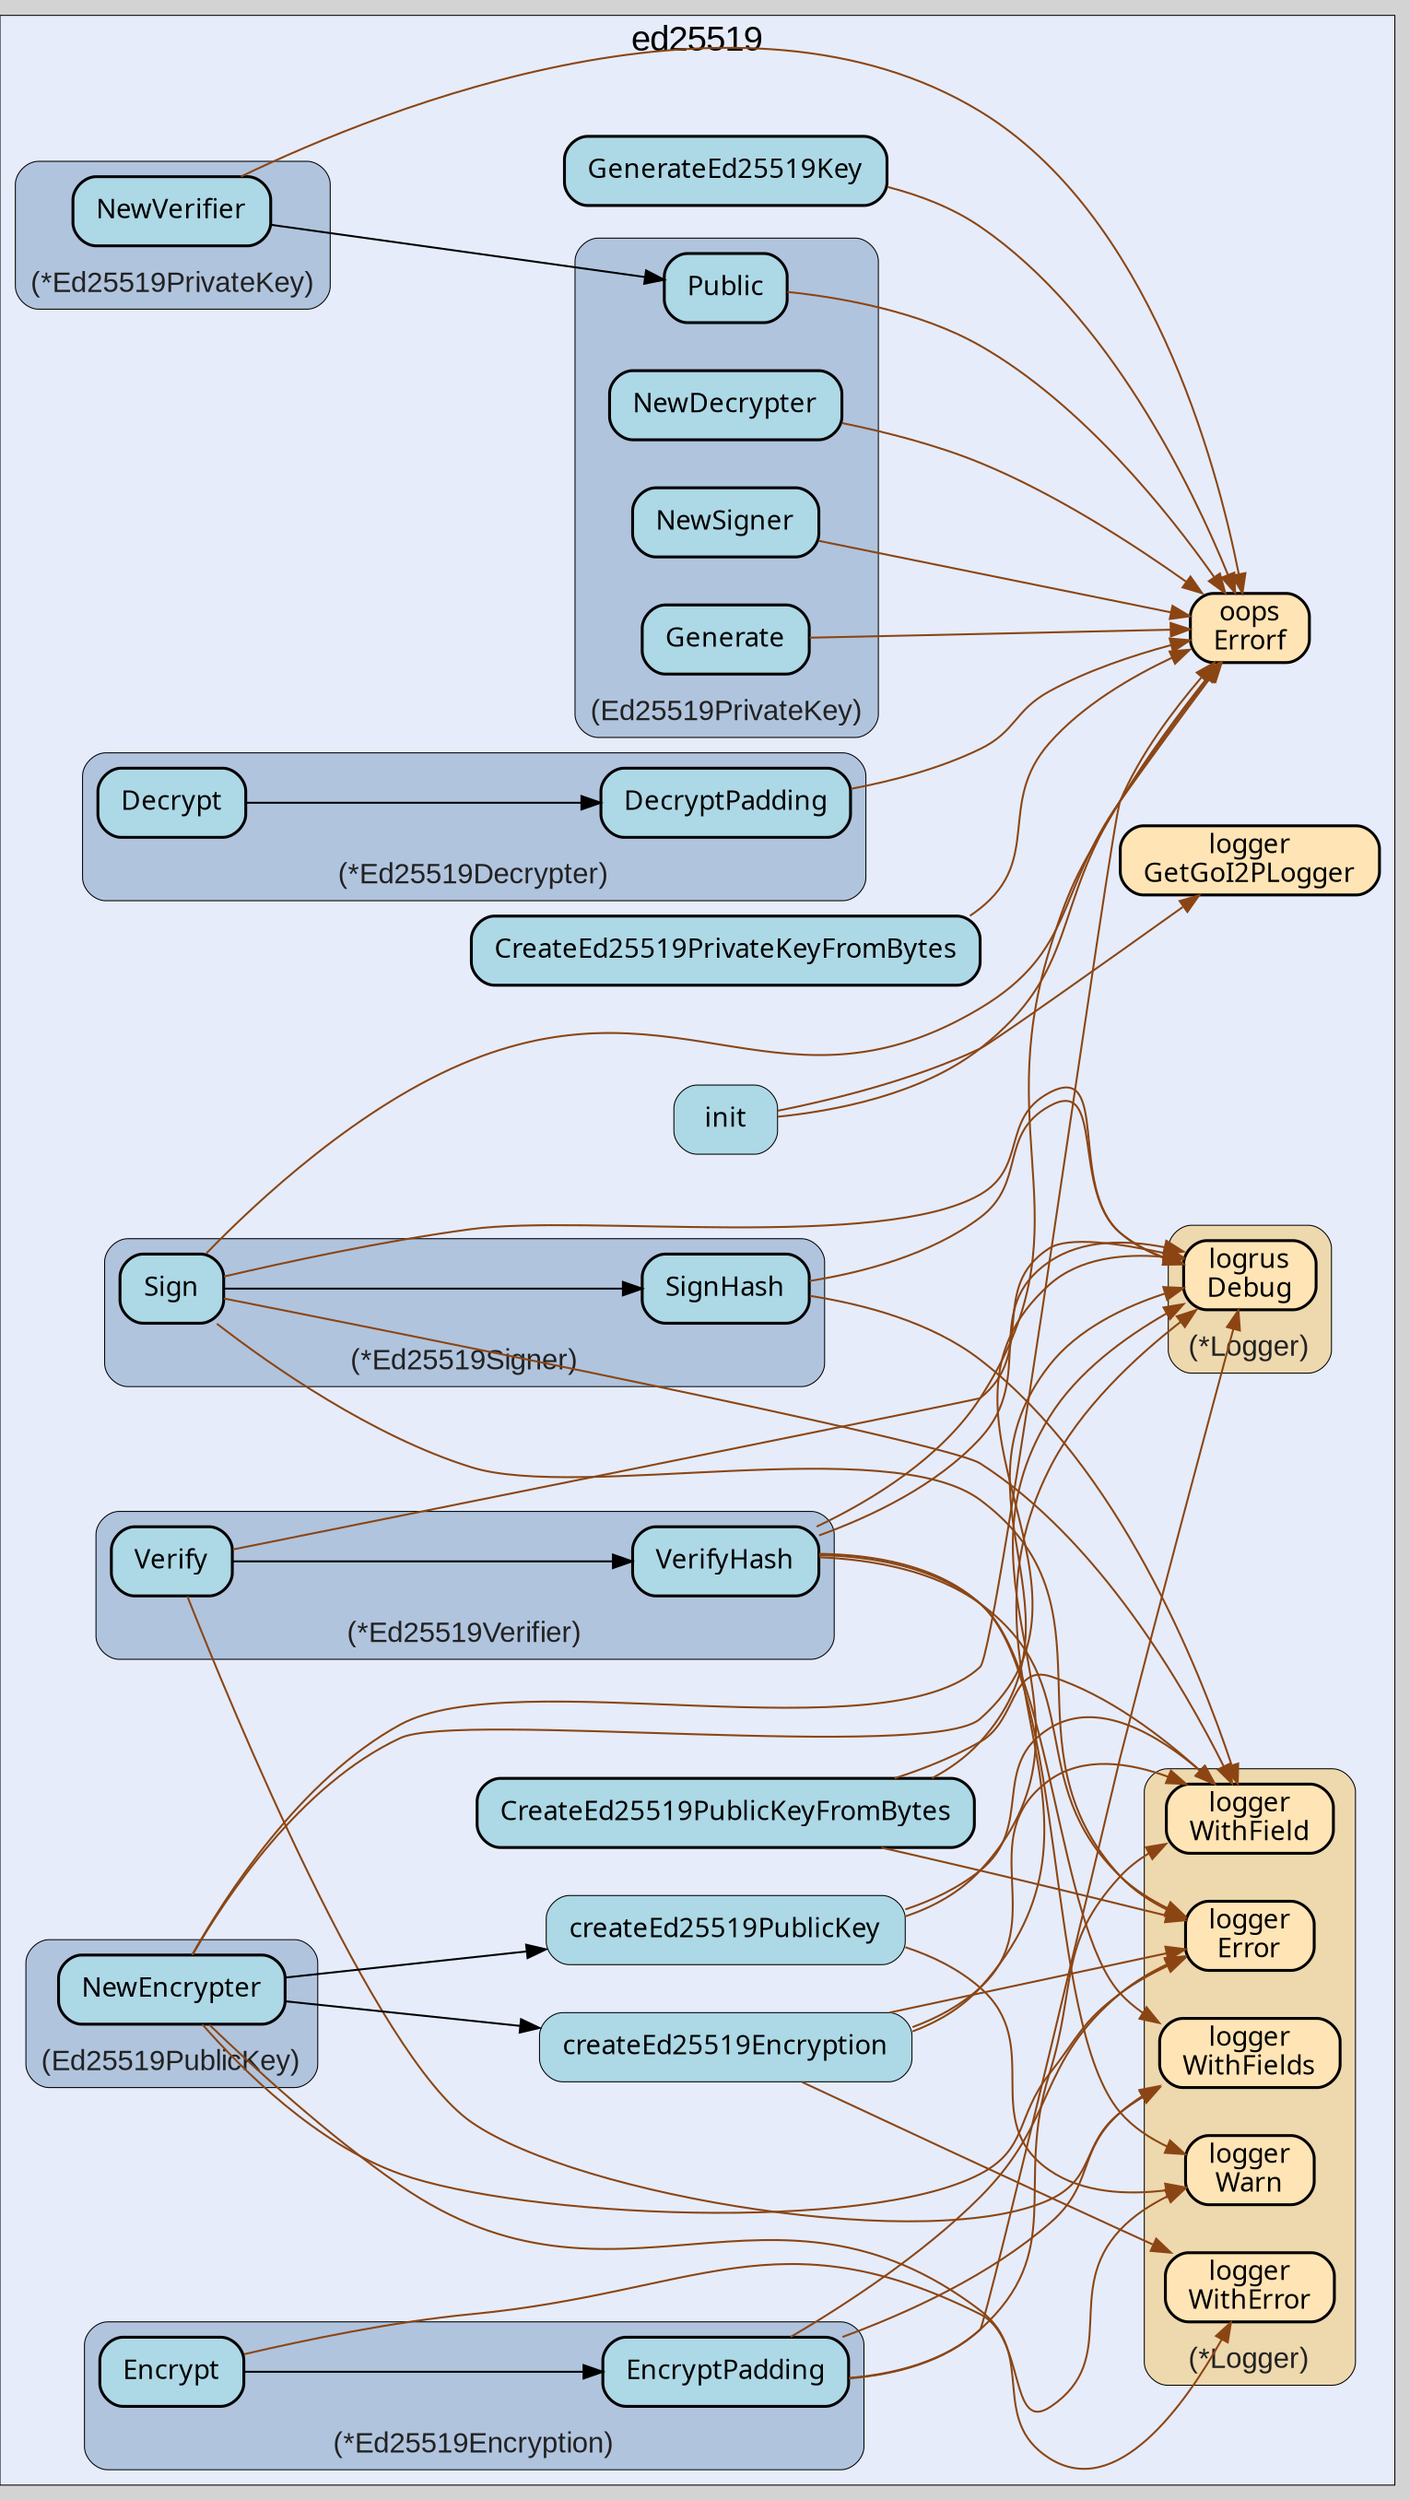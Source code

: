 digraph gocallvis {
    label="";
    labeljust="l";
    fontname="Arial";
    fontsize="14";
    rankdir="LR";
    bgcolor="lightgray";
    style="solid";
    penwidth="0.5";
    pad="0.0";
    nodesep="0.35";

    node [shape="box" style="filled,rounded" fillcolor="honeydew" fontname="Verdana" penwidth="1.0" margin="0.16,0.0"];
    edge [minlen="2"]

    subgraph "cluster_focus" {
        bgcolor="#e6ecfa";
label="ed25519";
labelloc="t";
labeljust="c";
fontsize="18";
        
        "github.com/samber/oops.Errorf" [ label="oops\nErrorf" penwidth="1.5" tooltip="github.com/samber/oops.Errorf | defined in oops.go:34" fillcolor="moccasin" ]
        "github.com/go-i2p/crypto/ed25519.CreateEd25519PublicKeyFromBytes" [ fillcolor="lightblue" label="CreateEd25519PublicKeyFromBytes" penwidth="1.5" tooltip="github.com/go-i2p/crypto/ed25519.CreateEd25519PublicKeyFromBytes | defined in ed25519_public_key.go:58\nat ed25519_public_key.go:59: calling [(*github.com/go-i2p/logger.Logger).WithField]\nat ed25519_public_key.go:62: calling [(*github.com/go-i2p/logger.Logger).WithField]\nat ed25519_public_key.go:62: calling [(*github.com/go-i2p/logger.Logger).Error]\nat ed25519_public_key.go:59: calling [(*github.com/sirupsen/logrus.Logger).Debug]\nat ed25519_public_key.go:67: calling [(*github.com/sirupsen/logrus.Logger).Debug]" ]
        "github.com/go-i2p/crypto/ed25519.createEd25519PublicKey" [ tooltip="github.com/go-i2p/crypto/ed25519.createEd25519PublicKey | defined in ed25519_public_key.go:45\nat ed25519_public_key.go:46: calling [(*github.com/go-i2p/logger.Logger).WithField]\nat ed25519_public_key.go:53: calling [(*github.com/go-i2p/logger.Logger).Warn]\nat ed25519_public_key.go:46: calling [(*github.com/sirupsen/logrus.Logger).Debug]\nat ed25519_public_key.go:51: calling [(*github.com/sirupsen/logrus.Logger).Debug]" fillcolor="lightblue" label="createEd25519PublicKey" penwidth="0.5" ]
        "github.com/go-i2p/crypto/ed25519.createEd25519Encryption" [ tooltip="github.com/go-i2p/crypto/ed25519.createEd25519Encryption | defined in ed25519.go:30\nat ed25519.go:36: calling [(*github.com/go-i2p/logger.Logger).WithField]\nat ed25519.go:57: calling [(*github.com/sirupsen/logrus.Logger).Debug]\nat ed25519.go:46: calling [(*github.com/go-i2p/logger.Logger).WithError]\nat ed25519.go:36: calling [(*github.com/go-i2p/logger.Logger).Error]\nat ed25519.go:46: calling [(*github.com/go-i2p/logger.Logger).Error]" fillcolor="lightblue" label="createEd25519Encryption" penwidth="0.5" ]
        "github.com/go-i2p/crypto/ed25519.GenerateEd25519Key" [ fillcolor="lightblue" label="GenerateEd25519Key" penwidth="1.5" tooltip="github.com/go-i2p/crypto/ed25519.GenerateEd25519Key | defined in ed25519.go:21\nat ed25519.go:24: calling [github.com/samber/oops.Errorf]" ]
        "github.com/go-i2p/crypto/ed25519.init" [ fillcolor="lightblue" label="init" penwidth="0.5" tooltip="github.com/go-i2p/crypto/ed25519.init | defined in .:0\nat ed25519.go:17: calling [github.com/samber/oops.Errorf]\nat ed25519.go:18: calling [github.com/samber/oops.Errorf]\nat ed25519.go:14: calling [github.com/go-i2p/logger.GetGoI2PLogger]" ]
        "github.com/go-i2p/logger.GetGoI2PLogger" [ penwidth="1.5" tooltip="github.com/go-i2p/logger.GetGoI2PLogger | defined in log.go:120" fillcolor="moccasin" label="logger\nGetGoI2PLogger" ]
        "github.com/go-i2p/crypto/ed25519.CreateEd25519PrivateKeyFromBytes" [ fillcolor="lightblue" label="CreateEd25519PrivateKeyFromBytes" penwidth="1.5" tooltip="github.com/go-i2p/crypto/ed25519.CreateEd25519PrivateKeyFromBytes | defined in ed25519_private_key.go:80\nat ed25519_private_key.go:82: calling [github.com/samber/oops.Errorf]" ]
        
        subgraph "cluster_*github.com/go-i2p/crypto/ed25519.Ed25519Decrypter" {
        label="(*Ed25519Decrypter)";
tooltip="type: *github.com/go-i2p/crypto/ed25519.Ed25519Decrypter";
penwidth="0.5";
fontsize="15";
fontcolor="#222222";
labelloc="b";
style="rounded,filled";
fillcolor="lightsteelblue";
        
        "(*github.com/go-i2p/crypto/ed25519.Ed25519Decrypter).DecryptPadding" [ label="DecryptPadding" penwidth="1.5" tooltip="(*github.com/go-i2p/crypto/ed25519.Ed25519Decrypter).DecryptPadding | defined in ed25519_decrypter.go:19\nat ed25519_decrypter.go:21: calling [github.com/samber/oops.Errorf]\nat ed25519_decrypter.go:44: calling [github.com/samber/oops.Errorf]\nat ed25519_decrypter.go:51: calling [github.com/samber/oops.Errorf]\nat ed25519_decrypter.go:60: calling [github.com/samber/oops.Errorf]" fillcolor="lightblue" ]
        "(*github.com/go-i2p/crypto/ed25519.Ed25519Decrypter).Decrypt" [ fillcolor="lightblue" label="Decrypt" penwidth="1.5" tooltip="(*github.com/go-i2p/crypto/ed25519.Ed25519Decrypter).Decrypt | defined in ed25519_decrypter.go:15\nat ed25519_decrypter.go:16: calling [(*github.com/go-i2p/crypto/ed25519.Ed25519Decrypter).DecryptPadding]" ]
        
    }

        subgraph "cluster_*github.com/go-i2p/crypto/ed25519.Ed25519Encryption" {
        fontcolor="#222222";
style="rounded,filled";
label="(*Ed25519Encryption)";
tooltip="type: *github.com/go-i2p/crypto/ed25519.Ed25519Encryption";
penwidth="0.5";
fontsize="15";
labelloc="b";
fillcolor="lightsteelblue";
        
        "(*github.com/go-i2p/crypto/ed25519.Ed25519Encryption).Encrypt" [ fillcolor="lightblue" label="Encrypt" penwidth="1.5" tooltip="(*github.com/go-i2p/crypto/ed25519.Ed25519Encryption).Encrypt | defined in ed25519_encryption.go:14\nat ed25519_encryption.go:15: calling [(*github.com/go-i2p/logger.Logger).Warn]\nat ed25519_encryption.go:16: calling [(*github.com/go-i2p/crypto/ed25519.Ed25519Encryption).EncryptPadding]" ]
        "(*github.com/go-i2p/crypto/ed25519.Ed25519Encryption).EncryptPadding" [ fillcolor="lightblue" label="EncryptPadding" penwidth="1.5" tooltip="(*github.com/go-i2p/crypto/ed25519.Ed25519Encryption).EncryptPadding | defined in ed25519_encryption.go:19\nat ed25519_encryption.go:23: calling [(*github.com/sirupsen/logrus.Logger).Debug]\nat ed25519_encryption.go:50: calling [(*github.com/sirupsen/logrus.Logger).Debug]\nat ed25519_encryption.go:50: calling [(*github.com/go-i2p/logger.Logger).WithField]\nat ed25519_encryption.go:20: calling [(*github.com/go-i2p/logger.Logger).WithFields]\nat ed25519_encryption.go:26: calling [(*github.com/go-i2p/logger.Logger).Error]" ]
        
    }

        subgraph "cluster_*github.com/go-i2p/crypto/ed25519.Ed25519PrivateKey" {
        label="(*Ed25519PrivateKey)";
tooltip="type: *github.com/go-i2p/crypto/ed25519.Ed25519PrivateKey";
fontsize="15";
fontcolor="#222222";
labelloc="b";
penwidth="0.5";
style="rounded,filled";
fillcolor="lightsteelblue";
        
        "(*github.com/go-i2p/crypto/ed25519.Ed25519PrivateKey).NewVerifier" [ label="NewVerifier" penwidth="1.5" tooltip="(*github.com/go-i2p/crypto/ed25519.Ed25519PrivateKey).NewVerifier | defined in ed25519_private_key.go:15\nat ed25519_private_key.go:19: calling [(github.com/go-i2p/crypto/ed25519.Ed25519PrivateKey).Public]\nat ed25519_private_key.go:17: calling [github.com/samber/oops.Errorf]\nat ed25519_private_key.go:21: calling [github.com/samber/oops.Errorf]" fillcolor="lightblue" ]
        
    }

        subgraph "cluster_*github.com/go-i2p/crypto/ed25519.Ed25519Signer" {
        fontsize="15";
fontcolor="#222222";
style="rounded,filled";
tooltip="type: *github.com/go-i2p/crypto/ed25519.Ed25519Signer";
penwidth="0.5";
labelloc="b";
fillcolor="lightsteelblue";
label="(*Ed25519Signer)";
        
        "(*github.com/go-i2p/crypto/ed25519.Ed25519Signer).Sign" [ tooltip="(*github.com/go-i2p/crypto/ed25519.Ed25519Signer).Sign | defined in ed25519_signer.go:14\nat ed25519_signer.go:23: calling [(*github.com/go-i2p/crypto/ed25519.Ed25519Signer).SignHash]\nat ed25519_signer.go:19: calling [github.com/samber/oops.Errorf]\nat ed25519_signer.go:15: calling [(*github.com/sirupsen/logrus.Logger).Debug]\nat ed25519_signer.go:18: calling [(*github.com/go-i2p/logger.Logger).Error]\nat ed25519_signer.go:15: calling [(*github.com/go-i2p/logger.Logger).WithField]" fillcolor="lightblue" label="Sign" penwidth="1.5" ]
        "(*github.com/go-i2p/crypto/ed25519.Ed25519Signer).SignHash" [ fillcolor="lightblue" label="SignHash" penwidth="1.5" tooltip="(*github.com/go-i2p/crypto/ed25519.Ed25519Signer).SignHash | defined in ed25519_signer.go:27\nat ed25519_signer.go:28: calling [(*github.com/sirupsen/logrus.Logger).Debug]\nat ed25519_signer.go:30: calling [(*github.com/sirupsen/logrus.Logger).Debug]\nat ed25519_signer.go:28: calling [(*github.com/go-i2p/logger.Logger).WithField]\nat ed25519_signer.go:30: calling [(*github.com/go-i2p/logger.Logger).WithField]" ]
        
    }

        subgraph "cluster_*github.com/go-i2p/crypto/ed25519.Ed25519Verifier" {
        fontsize="15";
style="rounded,filled";
label="(*Ed25519Verifier)";
penwidth="0.5";
fontcolor="#222222";
labelloc="b";
fillcolor="lightsteelblue";
tooltip="type: *github.com/go-i2p/crypto/ed25519.Ed25519Verifier";
        
        "(*github.com/go-i2p/crypto/ed25519.Ed25519Verifier).Verify" [ fillcolor="lightblue" label="Verify" penwidth="1.5" tooltip="(*github.com/go-i2p/crypto/ed25519.Ed25519Verifier).Verify | defined in ed25519_verifier.go:43\nat ed25519_verifier.go:50: calling [(*github.com/go-i2p/crypto/ed25519.Ed25519Verifier).VerifyHash]\nat ed25519_verifier.go:47: calling [(*github.com/sirupsen/logrus.Logger).Debug]\nat ed25519_verifier.go:44: calling [(*github.com/go-i2p/logger.Logger).WithFields]" ]
        "(*github.com/go-i2p/crypto/ed25519.Ed25519Verifier).VerifyHash" [ fillcolor="lightblue" label="VerifyHash" penwidth="1.5" tooltip="(*github.com/go-i2p/crypto/ed25519.Ed25519Verifier).VerifyHash | defined in ed25519_verifier.go:16\nat ed25519_verifier.go:20: calling [(*github.com/sirupsen/logrus.Logger).Debug]\nat ed25519_verifier.go:38: calling [(*github.com/sirupsen/logrus.Logger).Debug]\nat ed25519_verifier.go:23: calling [(*github.com/go-i2p/logger.Logger).Error]\nat ed25519_verifier.go:28: calling [(*github.com/go-i2p/logger.Logger).Error]\nat ed25519_verifier.go:35: calling [(*github.com/go-i2p/logger.Logger).Warn]\nat ed25519_verifier.go:17: calling [(*github.com/go-i2p/logger.Logger).WithFields]\nat ed25519_verifier.go:29: calling [github.com/samber/oops.Errorf]\nat ed25519_verifier.go:36: calling [github.com/samber/oops.Errorf]" ]
        
    }

        subgraph "cluster_*github.com/go-i2p/logger.Logger" {
        style="rounded,filled";
fillcolor="wheat2";
label="(*Logger)";
tooltip="type: *github.com/go-i2p/logger.Logger";
penwidth="0.5";
fontsize="15";
fontcolor="#222222";
labelloc="b";
        
        "(*github.com/go-i2p/logger.Logger).WithFields" [ fillcolor="moccasin" label="logger\nWithFields" penwidth="1.5" tooltip="(*github.com/go-i2p/logger.Logger).WithFields | defined in log.go:60" ]
        "(*github.com/go-i2p/logger.Logger).Error" [ fillcolor="moccasin" label="logger\nError" penwidth="1.5" tooltip="(*github.com/go-i2p/logger.Logger).Error | defined in log.go:42" ]
        "(*github.com/go-i2p/logger.Logger).Warn" [ label="logger\nWarn" penwidth="1.5" tooltip="(*github.com/go-i2p/logger.Logger).Warn | defined in log.go:30" fillcolor="moccasin" ]
        "(*github.com/go-i2p/logger.Logger).WithField" [ fillcolor="moccasin" label="logger\nWithField" penwidth="1.5" tooltip="(*github.com/go-i2p/logger.Logger).WithField | defined in log.go:54" ]
        "(*github.com/go-i2p/logger.Logger).WithError" [ fillcolor="moccasin" label="logger\nWithError" penwidth="1.5" tooltip="(*github.com/go-i2p/logger.Logger).WithError | defined in log.go:66" ]
        
    }

        subgraph "cluster_*github.com/sirupsen/logrus.Logger" {
        fillcolor="wheat2";
label="(*Logger)";
tooltip="type: *github.com/sirupsen/logrus.Logger";
penwidth="0.5";
fontsize="15";
fontcolor="#222222";
labelloc="b";
style="rounded,filled";
        
        "(*github.com/sirupsen/logrus.Logger).Debug" [ fillcolor="moccasin" label="logrus\nDebug" penwidth="1.5" tooltip="(*github.com/sirupsen/logrus.Logger).Debug | defined in logger.go:221" ]
        
    }

        subgraph "cluster_github.com/go-i2p/crypto/ed25519.Ed25519PrivateKey" {
        labelloc="b";
label="(Ed25519PrivateKey)";
tooltip="type: github.com/go-i2p/crypto/ed25519.Ed25519PrivateKey";
fontcolor="#222222";
style="rounded,filled";
fillcolor="lightsteelblue";
penwidth="0.5";
fontsize="15";
        
        "(github.com/go-i2p/crypto/ed25519.Ed25519PrivateKey).Public" [ fillcolor="lightblue" label="Public" penwidth="1.5" tooltip="(github.com/go-i2p/crypto/ed25519.Ed25519PrivateKey).Public | defined in ed25519_private_key.go:68\nat ed25519_private_key.go:71: calling [github.com/samber/oops.Errorf]" ]
        "(github.com/go-i2p/crypto/ed25519.Ed25519PrivateKey).Generate" [ fillcolor="lightblue" label="Generate" penwidth="1.5" tooltip="(github.com/go-i2p/crypto/ed25519.Ed25519PrivateKey).Generate | defined in ed25519_private_key.go:57\nat ed25519_private_key.go:60: calling [github.com/samber/oops.Errorf]" ]
        "(github.com/go-i2p/crypto/ed25519.Ed25519PrivateKey).NewSigner" [ fillcolor="lightblue" label="NewSigner" penwidth="1.5" tooltip="(github.com/go-i2p/crypto/ed25519.Ed25519PrivateKey).NewSigner | defined in ed25519_private_key.go:46\nat ed25519_private_key.go:48: calling [github.com/samber/oops.Errorf]" ]
        "(github.com/go-i2p/crypto/ed25519.Ed25519PrivateKey).NewDecrypter" [ tooltip="(github.com/go-i2p/crypto/ed25519.Ed25519PrivateKey).NewDecrypter | defined in ed25519_private_key.go:36\nat ed25519_private_key.go:38: calling [github.com/samber/oops.Errorf]" fillcolor="lightblue" label="NewDecrypter" penwidth="1.5" ]
        
    }

        subgraph "cluster_github.com/go-i2p/crypto/ed25519.Ed25519PublicKey" {
        style="rounded,filled";
label="(Ed25519PublicKey)";
penwidth="0.5";
labelloc="b";
fillcolor="lightsteelblue";
tooltip="type: github.com/go-i2p/crypto/ed25519.Ed25519PublicKey";
fontsize="15";
fontcolor="#222222";
        
        "(github.com/go-i2p/crypto/ed25519.Ed25519PublicKey).NewEncrypter" [ label="NewEncrypter" penwidth="1.5" tooltip="(github.com/go-i2p/crypto/ed25519.Ed25519PublicKey).NewEncrypter | defined in ed25519_public_key.go:28\nat ed25519_public_key.go:29: calling [(*github.com/sirupsen/logrus.Logger).Debug]\nat ed25519_public_key.go:41: calling [(*github.com/sirupsen/logrus.Logger).Debug]\nat ed25519_public_key.go:35: calling [github.com/go-i2p/crypto/ed25519.createEd25519Encryption]\nat ed25519_public_key.go:37: calling [(*github.com/go-i2p/logger.Logger).Error]\nat ed25519_public_key.go:30: calling [github.com/go-i2p/crypto/ed25519.createEd25519PublicKey]\nat ed25519_public_key.go:32: calling [github.com/samber/oops.Errorf]\nat ed25519_public_key.go:37: calling [(*github.com/go-i2p/logger.Logger).WithError]" fillcolor="lightblue" ]
        
    }

    }

    "(*github.com/go-i2p/crypto/ed25519.Ed25519Signer).SignHash" -> "(*github.com/sirupsen/logrus.Logger).Debug" [ color="saddlebrown" tooltip="at ed25519_signer.go:28: calling [(*github.com/sirupsen/logrus.Logger).Debug]\nat ed25519_signer.go:30: calling [(*github.com/sirupsen/logrus.Logger).Debug]" ]
    "(github.com/go-i2p/crypto/ed25519.Ed25519PrivateKey).Generate" -> "github.com/samber/oops.Errorf" [ tooltip="at ed25519_private_key.go:60: calling [github.com/samber/oops.Errorf]" color="saddlebrown" ]
    "(*github.com/go-i2p/crypto/ed25519.Ed25519Encryption).Encrypt" -> "(*github.com/go-i2p/logger.Logger).Warn" [ color="saddlebrown" tooltip="at ed25519_encryption.go:15: calling [(*github.com/go-i2p/logger.Logger).Warn]" ]
    "github.com/go-i2p/crypto/ed25519.CreateEd25519PublicKeyFromBytes" -> "(*github.com/go-i2p/logger.Logger).WithField" [ color="saddlebrown" tooltip="at ed25519_public_key.go:59: calling [(*github.com/go-i2p/logger.Logger).WithField]\nat ed25519_public_key.go:62: calling [(*github.com/go-i2p/logger.Logger).WithField]" ]
    "(*github.com/go-i2p/crypto/ed25519.Ed25519Decrypter).Decrypt" -> "(*github.com/go-i2p/crypto/ed25519.Ed25519Decrypter).DecryptPadding" [ tooltip="at ed25519_decrypter.go:16: calling [(*github.com/go-i2p/crypto/ed25519.Ed25519Decrypter).DecryptPadding]" ]
    "(github.com/go-i2p/crypto/ed25519.Ed25519PublicKey).NewEncrypter" -> "(*github.com/sirupsen/logrus.Logger).Debug" [ color="saddlebrown" tooltip="at ed25519_public_key.go:29: calling [(*github.com/sirupsen/logrus.Logger).Debug]\nat ed25519_public_key.go:41: calling [(*github.com/sirupsen/logrus.Logger).Debug]" ]
    "(github.com/go-i2p/crypto/ed25519.Ed25519PublicKey).NewEncrypter" -> "github.com/go-i2p/crypto/ed25519.createEd25519Encryption" [ tooltip="at ed25519_public_key.go:35: calling [github.com/go-i2p/crypto/ed25519.createEd25519Encryption]" ]
    "(*github.com/go-i2p/crypto/ed25519.Ed25519Signer).Sign" -> "(*github.com/go-i2p/crypto/ed25519.Ed25519Signer).SignHash" [ tooltip="at ed25519_signer.go:23: calling [(*github.com/go-i2p/crypto/ed25519.Ed25519Signer).SignHash]" ]
    "(*github.com/go-i2p/crypto/ed25519.Ed25519PrivateKey).NewVerifier" -> "(github.com/go-i2p/crypto/ed25519.Ed25519PrivateKey).Public" [ tooltip="at ed25519_private_key.go:19: calling [(github.com/go-i2p/crypto/ed25519.Ed25519PrivateKey).Public]" ]
    "(*github.com/go-i2p/crypto/ed25519.Ed25519Verifier).Verify" -> "(*github.com/go-i2p/crypto/ed25519.Ed25519Verifier).VerifyHash" [ tooltip="at ed25519_verifier.go:50: calling [(*github.com/go-i2p/crypto/ed25519.Ed25519Verifier).VerifyHash]" ]
    "(github.com/go-i2p/crypto/ed25519.Ed25519PrivateKey).Public" -> "github.com/samber/oops.Errorf" [ color="saddlebrown" tooltip="at ed25519_private_key.go:71: calling [github.com/samber/oops.Errorf]" ]
    "github.com/go-i2p/crypto/ed25519.CreateEd25519PrivateKeyFromBytes" -> "github.com/samber/oops.Errorf" [ color="saddlebrown" tooltip="at ed25519_private_key.go:82: calling [github.com/samber/oops.Errorf]" ]
    "(*github.com/go-i2p/crypto/ed25519.Ed25519Verifier).VerifyHash" -> "(*github.com/sirupsen/logrus.Logger).Debug" [ tooltip="at ed25519_verifier.go:20: calling [(*github.com/sirupsen/logrus.Logger).Debug]\nat ed25519_verifier.go:38: calling [(*github.com/sirupsen/logrus.Logger).Debug]" color="saddlebrown" ]
    "github.com/go-i2p/crypto/ed25519.GenerateEd25519Key" -> "github.com/samber/oops.Errorf" [ tooltip="at ed25519.go:24: calling [github.com/samber/oops.Errorf]" color="saddlebrown" ]
    "(*github.com/go-i2p/crypto/ed25519.Ed25519Signer).Sign" -> "github.com/samber/oops.Errorf" [ color="saddlebrown" tooltip="at ed25519_signer.go:19: calling [github.com/samber/oops.Errorf]" ]
    "(*github.com/go-i2p/crypto/ed25519.Ed25519PrivateKey).NewVerifier" -> "github.com/samber/oops.Errorf" [ color="saddlebrown" tooltip="at ed25519_private_key.go:17: calling [github.com/samber/oops.Errorf]\nat ed25519_private_key.go:21: calling [github.com/samber/oops.Errorf]" ]
    "(*github.com/go-i2p/crypto/ed25519.Ed25519Encryption).EncryptPadding" -> "(*github.com/sirupsen/logrus.Logger).Debug" [ color="saddlebrown" tooltip="at ed25519_encryption.go:23: calling [(*github.com/sirupsen/logrus.Logger).Debug]\nat ed25519_encryption.go:50: calling [(*github.com/sirupsen/logrus.Logger).Debug]" ]
    "github.com/go-i2p/crypto/ed25519.init" -> "github.com/samber/oops.Errorf" [ color="saddlebrown" tooltip="at ed25519.go:17: calling [github.com/samber/oops.Errorf]\nat ed25519.go:18: calling [github.com/samber/oops.Errorf]" ]
    "(*github.com/go-i2p/crypto/ed25519.Ed25519Verifier).Verify" -> "(*github.com/sirupsen/logrus.Logger).Debug" [ tooltip="at ed25519_verifier.go:47: calling [(*github.com/sirupsen/logrus.Logger).Debug]" color="saddlebrown" ]
    "github.com/go-i2p/crypto/ed25519.CreateEd25519PublicKeyFromBytes" -> "(*github.com/go-i2p/logger.Logger).Error" [ color="saddlebrown" tooltip="at ed25519_public_key.go:62: calling [(*github.com/go-i2p/logger.Logger).Error]" ]
    "(github.com/go-i2p/crypto/ed25519.Ed25519PrivateKey).NewSigner" -> "github.com/samber/oops.Errorf" [ color="saddlebrown" tooltip="at ed25519_private_key.go:48: calling [github.com/samber/oops.Errorf]" ]
    "(*github.com/go-i2p/crypto/ed25519.Ed25519Encryption).EncryptPadding" -> "(*github.com/go-i2p/logger.Logger).WithField" [ color="saddlebrown" tooltip="at ed25519_encryption.go:50: calling [(*github.com/go-i2p/logger.Logger).WithField]" ]
    "(*github.com/go-i2p/crypto/ed25519.Ed25519Encryption).Encrypt" -> "(*github.com/go-i2p/crypto/ed25519.Ed25519Encryption).EncryptPadding" [ tooltip="at ed25519_encryption.go:16: calling [(*github.com/go-i2p/crypto/ed25519.Ed25519Encryption).EncryptPadding]" ]
    "github.com/go-i2p/crypto/ed25519.CreateEd25519PublicKeyFromBytes" -> "(*github.com/sirupsen/logrus.Logger).Debug" [ color="saddlebrown" tooltip="at ed25519_public_key.go:59: calling [(*github.com/sirupsen/logrus.Logger).Debug]\nat ed25519_public_key.go:67: calling [(*github.com/sirupsen/logrus.Logger).Debug]" ]
    "(*github.com/go-i2p/crypto/ed25519.Ed25519Decrypter).DecryptPadding" -> "github.com/samber/oops.Errorf" [ color="saddlebrown" tooltip="at ed25519_decrypter.go:21: calling [github.com/samber/oops.Errorf]\nat ed25519_decrypter.go:44: calling [github.com/samber/oops.Errorf]\nat ed25519_decrypter.go:51: calling [github.com/samber/oops.Errorf]\nat ed25519_decrypter.go:60: calling [github.com/samber/oops.Errorf]" ]
    "github.com/go-i2p/crypto/ed25519.createEd25519PublicKey" -> "(*github.com/go-i2p/logger.Logger).WithField" [ color="saddlebrown" tooltip="at ed25519_public_key.go:46: calling [(*github.com/go-i2p/logger.Logger).WithField]" ]
    "github.com/go-i2p/crypto/ed25519.createEd25519PublicKey" -> "(*github.com/go-i2p/logger.Logger).Warn" [ color="saddlebrown" tooltip="at ed25519_public_key.go:53: calling [(*github.com/go-i2p/logger.Logger).Warn]" ]
    "github.com/go-i2p/crypto/ed25519.init" -> "github.com/go-i2p/logger.GetGoI2PLogger" [ color="saddlebrown" tooltip="at ed25519.go:14: calling [github.com/go-i2p/logger.GetGoI2PLogger]" ]
    "(*github.com/go-i2p/crypto/ed25519.Ed25519Verifier).VerifyHash" -> "(*github.com/go-i2p/logger.Logger).Error" [ color="saddlebrown" tooltip="at ed25519_verifier.go:23: calling [(*github.com/go-i2p/logger.Logger).Error]\nat ed25519_verifier.go:28: calling [(*github.com/go-i2p/logger.Logger).Error]" ]
    "(*github.com/go-i2p/crypto/ed25519.Ed25519Verifier).VerifyHash" -> "(*github.com/go-i2p/logger.Logger).Warn" [ color="saddlebrown" tooltip="at ed25519_verifier.go:35: calling [(*github.com/go-i2p/logger.Logger).Warn]" ]
    "github.com/go-i2p/crypto/ed25519.createEd25519PublicKey" -> "(*github.com/sirupsen/logrus.Logger).Debug" [ color="saddlebrown" tooltip="at ed25519_public_key.go:46: calling [(*github.com/sirupsen/logrus.Logger).Debug]\nat ed25519_public_key.go:51: calling [(*github.com/sirupsen/logrus.Logger).Debug]" ]
    "github.com/go-i2p/crypto/ed25519.createEd25519Encryption" -> "(*github.com/go-i2p/logger.Logger).WithField" [ color="saddlebrown" tooltip="at ed25519.go:36: calling [(*github.com/go-i2p/logger.Logger).WithField]" ]
    "github.com/go-i2p/crypto/ed25519.createEd25519Encryption" -> "(*github.com/sirupsen/logrus.Logger).Debug" [ color="saddlebrown" tooltip="at ed25519.go:57: calling [(*github.com/sirupsen/logrus.Logger).Debug]" ]
    "(github.com/go-i2p/crypto/ed25519.Ed25519PublicKey).NewEncrypter" -> "(*github.com/go-i2p/logger.Logger).Error" [ color="saddlebrown" tooltip="at ed25519_public_key.go:37: calling [(*github.com/go-i2p/logger.Logger).Error]" ]
    "(*github.com/go-i2p/crypto/ed25519.Ed25519Signer).Sign" -> "(*github.com/sirupsen/logrus.Logger).Debug" [ color="saddlebrown" tooltip="at ed25519_signer.go:15: calling [(*github.com/sirupsen/logrus.Logger).Debug]" ]
    "(*github.com/go-i2p/crypto/ed25519.Ed25519Signer).Sign" -> "(*github.com/go-i2p/logger.Logger).Error" [ color="saddlebrown" tooltip="at ed25519_signer.go:18: calling [(*github.com/go-i2p/logger.Logger).Error]" ]
    "(*github.com/go-i2p/crypto/ed25519.Ed25519Verifier).VerifyHash" -> "(*github.com/go-i2p/logger.Logger).WithFields" [ color="saddlebrown" tooltip="at ed25519_verifier.go:17: calling [(*github.com/go-i2p/logger.Logger).WithFields]" ]
    "(*github.com/go-i2p/crypto/ed25519.Ed25519Verifier).VerifyHash" -> "github.com/samber/oops.Errorf" [ color="saddlebrown" tooltip="at ed25519_verifier.go:29: calling [github.com/samber/oops.Errorf]\nat ed25519_verifier.go:36: calling [github.com/samber/oops.Errorf]" ]
    "(github.com/go-i2p/crypto/ed25519.Ed25519PublicKey).NewEncrypter" -> "github.com/go-i2p/crypto/ed25519.createEd25519PublicKey" [ tooltip="at ed25519_public_key.go:30: calling [github.com/go-i2p/crypto/ed25519.createEd25519PublicKey]" ]
    "github.com/go-i2p/crypto/ed25519.createEd25519Encryption" -> "(*github.com/go-i2p/logger.Logger).WithError" [ color="saddlebrown" tooltip="at ed25519.go:46: calling [(*github.com/go-i2p/logger.Logger).WithError]" ]
    "(*github.com/go-i2p/crypto/ed25519.Ed25519Signer).SignHash" -> "(*github.com/go-i2p/logger.Logger).WithField" [ color="saddlebrown" tooltip="at ed25519_signer.go:28: calling [(*github.com/go-i2p/logger.Logger).WithField]\nat ed25519_signer.go:30: calling [(*github.com/go-i2p/logger.Logger).WithField]" ]
    "(*github.com/go-i2p/crypto/ed25519.Ed25519Encryption).EncryptPadding" -> "(*github.com/go-i2p/logger.Logger).WithFields" [ color="saddlebrown" tooltip="at ed25519_encryption.go:20: calling [(*github.com/go-i2p/logger.Logger).WithFields]" ]
    "(*github.com/go-i2p/crypto/ed25519.Ed25519Encryption).EncryptPadding" -> "(*github.com/go-i2p/logger.Logger).Error" [ color="saddlebrown" tooltip="at ed25519_encryption.go:26: calling [(*github.com/go-i2p/logger.Logger).Error]" ]
    "(github.com/go-i2p/crypto/ed25519.Ed25519PrivateKey).NewDecrypter" -> "github.com/samber/oops.Errorf" [ color="saddlebrown" tooltip="at ed25519_private_key.go:38: calling [github.com/samber/oops.Errorf]" ]
    "(*github.com/go-i2p/crypto/ed25519.Ed25519Verifier).Verify" -> "(*github.com/go-i2p/logger.Logger).WithFields" [ color="saddlebrown" tooltip="at ed25519_verifier.go:44: calling [(*github.com/go-i2p/logger.Logger).WithFields]" ]
    "(github.com/go-i2p/crypto/ed25519.Ed25519PublicKey).NewEncrypter" -> "github.com/samber/oops.Errorf" [ color="saddlebrown" tooltip="at ed25519_public_key.go:32: calling [github.com/samber/oops.Errorf]" ]
    "github.com/go-i2p/crypto/ed25519.createEd25519Encryption" -> "(*github.com/go-i2p/logger.Logger).Error" [ color="saddlebrown" tooltip="at ed25519.go:36: calling [(*github.com/go-i2p/logger.Logger).Error]\nat ed25519.go:46: calling [(*github.com/go-i2p/logger.Logger).Error]" ]
    "(github.com/go-i2p/crypto/ed25519.Ed25519PublicKey).NewEncrypter" -> "(*github.com/go-i2p/logger.Logger).WithError" [ color="saddlebrown" tooltip="at ed25519_public_key.go:37: calling [(*github.com/go-i2p/logger.Logger).WithError]" ]
    "(*github.com/go-i2p/crypto/ed25519.Ed25519Signer).Sign" -> "(*github.com/go-i2p/logger.Logger).WithField" [ color="saddlebrown" tooltip="at ed25519_signer.go:15: calling [(*github.com/go-i2p/logger.Logger).WithField]" ]
}
